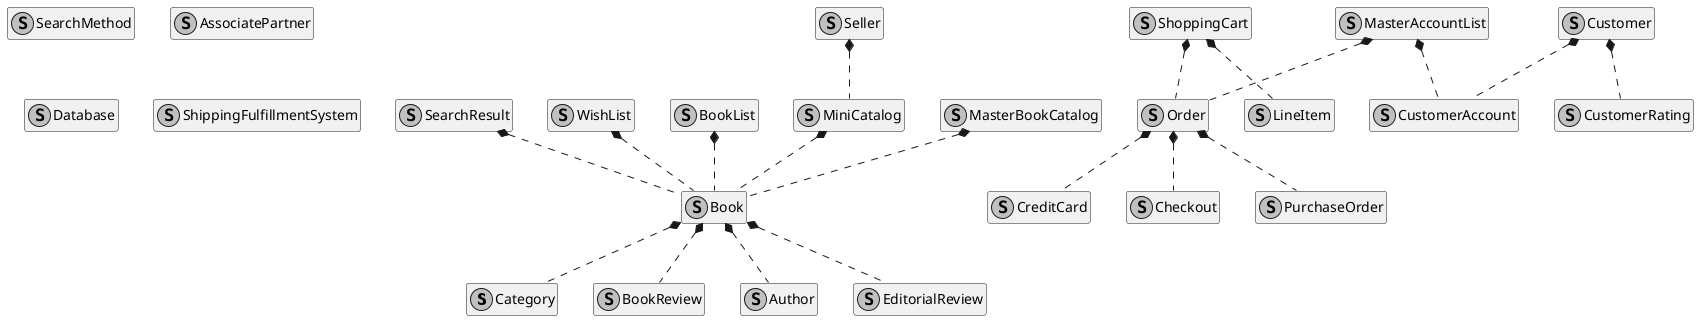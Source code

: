 @startuml

/'
    MasterBookCatalog があるので、MasterAccountList を採用    
    
    class AccountList <<S, silver>>
'/
/'
    一般的すぎる言葉なので除外

    class Internet <<S, silver>>
'/
class Category <<S, silver>>
/'
    ドメインオブジェクトとしては小さすぎるため除外
    class Keyword <<S, silver>>
'/
class CreditCard <<S, silver>>
class SearchMethod <<S, silver>>
class SearchResult <<S, silver>>
class WishList <<S, silver>>
class Customer <<S, silver>>
class CustomerAccount <<S, silver>>
class CustomerRating <<S, silver>>
class Book <<S, silver>>
class BookList <<S, silver>>
/'
    MasterBookCatalog を採用

    class BookCatalog <<S, silver>>
'/
/'
    Book を採用

    class BookDetail <<S, silver>>
'/
class BookReview <<S, silver>>
class ShoppingCart <<S, silver>>
/'
    意味が広すぎるため除外

    class Bookstore <<S, silver>>
'/
class Checkout <<S, silver>>
/'
    ドメインオブジェクトとしては小さすぎるため除外
    class Title <<S, silver>>
'/
class Order <<S, silver>>
class Author <<S, silver>>
class AssociatePartner <<S, silver>>
class Database <<S, silver>>
class ShippingFulfillmentSystem <<S, silver>>
/'
    ドメインオブジェクトとしては小さすぎるため除外

    class Password <<S, silver>>
'/
class PurchaseOrder <<S, silver>>
class Seller <<S, silver>>
/'
    LineItem（取り扱い品目）に変更

    class Item <<S, silver>>
'/
class LineItem <<S, silver>>
class EditorialReview <<S, silver>>
/'
    MasterBookCatalog を採用

    class MasterCatalog <<S, silver>>
'/
class MiniCatalog <<S, silver>>
class MasterAccountList <<S, silver>>
/'
    今回は CustomerAccount を採用（選択は自由）

    class UserAccount <<S, silver>>
'/
class MasterBookCatalog <<S, silver>>
/'
    BookReview を採用
    
    class ReviewComment <<S, silver>>
'/

hide members

/'
    重複した単語

    CustomerAccount .. UserAccount
    AccountList .. MasterAccountList
    BookReview .. ReviewComment
    BookCatalog .. MasterCatalog
    MasterCatalog .. MasterBookCatalog
    Book .. BookDetail
'/

/'
    「書籍一覧」は異なるタイプの一覧を包括的に表すための単語だと思われる

    BookList .. BookCatalog
'/

/'
    「品目」という単語は曖昧でぼんやりしているが、ショッピングカートに入れるモノを表している
    購入日時など本には直接的に関係のない属性が付与される可能性がある

    Book .. Item
'/

' 以下、書籍に掲載されたクラス図
Customer *.. CustomerAccount
MasterAccountList *.. CustomerAccount
Customer *.. CustomerRating
MasterAccountList *.. Order
Order *.. Checkout
Order *.. PurchaseOrder
Order *.. CreditCard
ShoppingCart *.. Order
ShoppingCart *.. LineItem

Book *.. Author
Book *.. Category
Book *.. BookReview
Book *.. EditorialReview
BookList *.. Book
SearchResult *.. Book
MasterBookCatalog *.. Book
WishList *.. Book
MiniCatalog *.. Book
Seller *.. MiniCatalog

@enduml